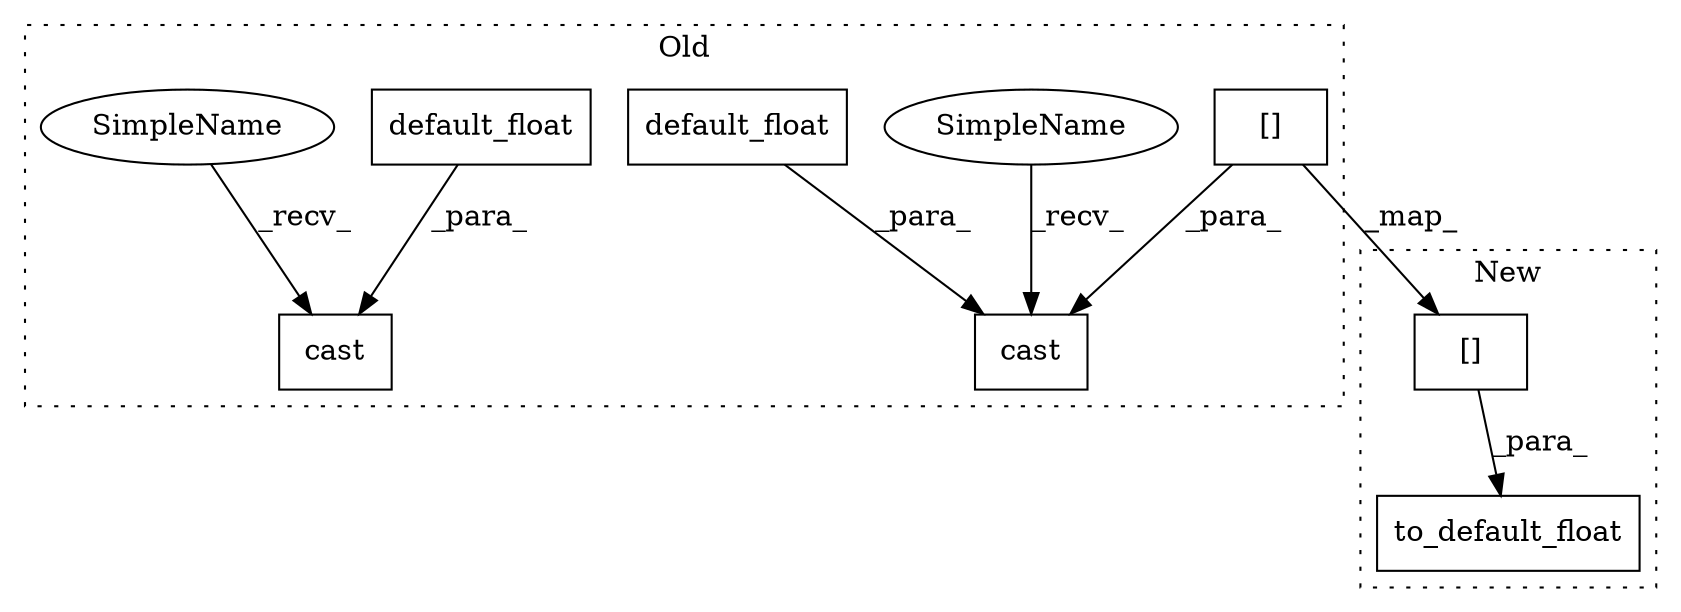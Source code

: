 digraph G {
subgraph cluster0 {
1 [label="default_float" a="32" s="941" l="15" shape="box"];
3 [label="cast" a="32" s="919,956" l="5,1" shape="box"];
5 [label="[]" a="2" s="924,939" l="8,1" shape="box"];
6 [label="cast" a="32" s="849,886" l="5,1" shape="box"];
7 [label="default_float" a="32" s="871" l="15" shape="box"];
8 [label="SimpleName" a="42" s="908" l="10" shape="ellipse"];
9 [label="SimpleName" a="42" s="838" l="10" shape="ellipse"];
label = "Old";
style="dotted";
}
subgraph cluster1 {
2 [label="to_default_float" a="32" s="899,932" l="17,1" shape="box"];
4 [label="[]" a="2" s="916,931" l="8,1" shape="box"];
label = "New";
style="dotted";
}
1 -> 3 [label="_para_"];
4 -> 2 [label="_para_"];
5 -> 3 [label="_para_"];
5 -> 4 [label="_map_"];
7 -> 6 [label="_para_"];
8 -> 3 [label="_recv_"];
9 -> 6 [label="_recv_"];
}